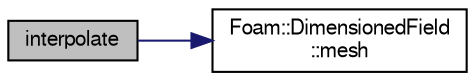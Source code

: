 digraph "interpolate"
{
  bgcolor="transparent";
  edge [fontname="FreeSans",fontsize="10",labelfontname="FreeSans",labelfontsize="10"];
  node [fontname="FreeSans",fontsize="10",shape=record];
  rankdir="LR";
  Node18 [label="interpolate",height=0.2,width=0.4,color="black", fillcolor="grey75", style="filled", fontcolor="black"];
  Node18 -> Node19 [color="midnightblue",fontsize="10",style="solid",fontname="FreeSans"];
  Node19 [label="Foam::DimensionedField\l::mesh",height=0.2,width=0.4,color="black",URL="$a26390.html#a8f1110830348a1448a14ab5e3cf47e3b",tooltip="Return mesh. "];
}
